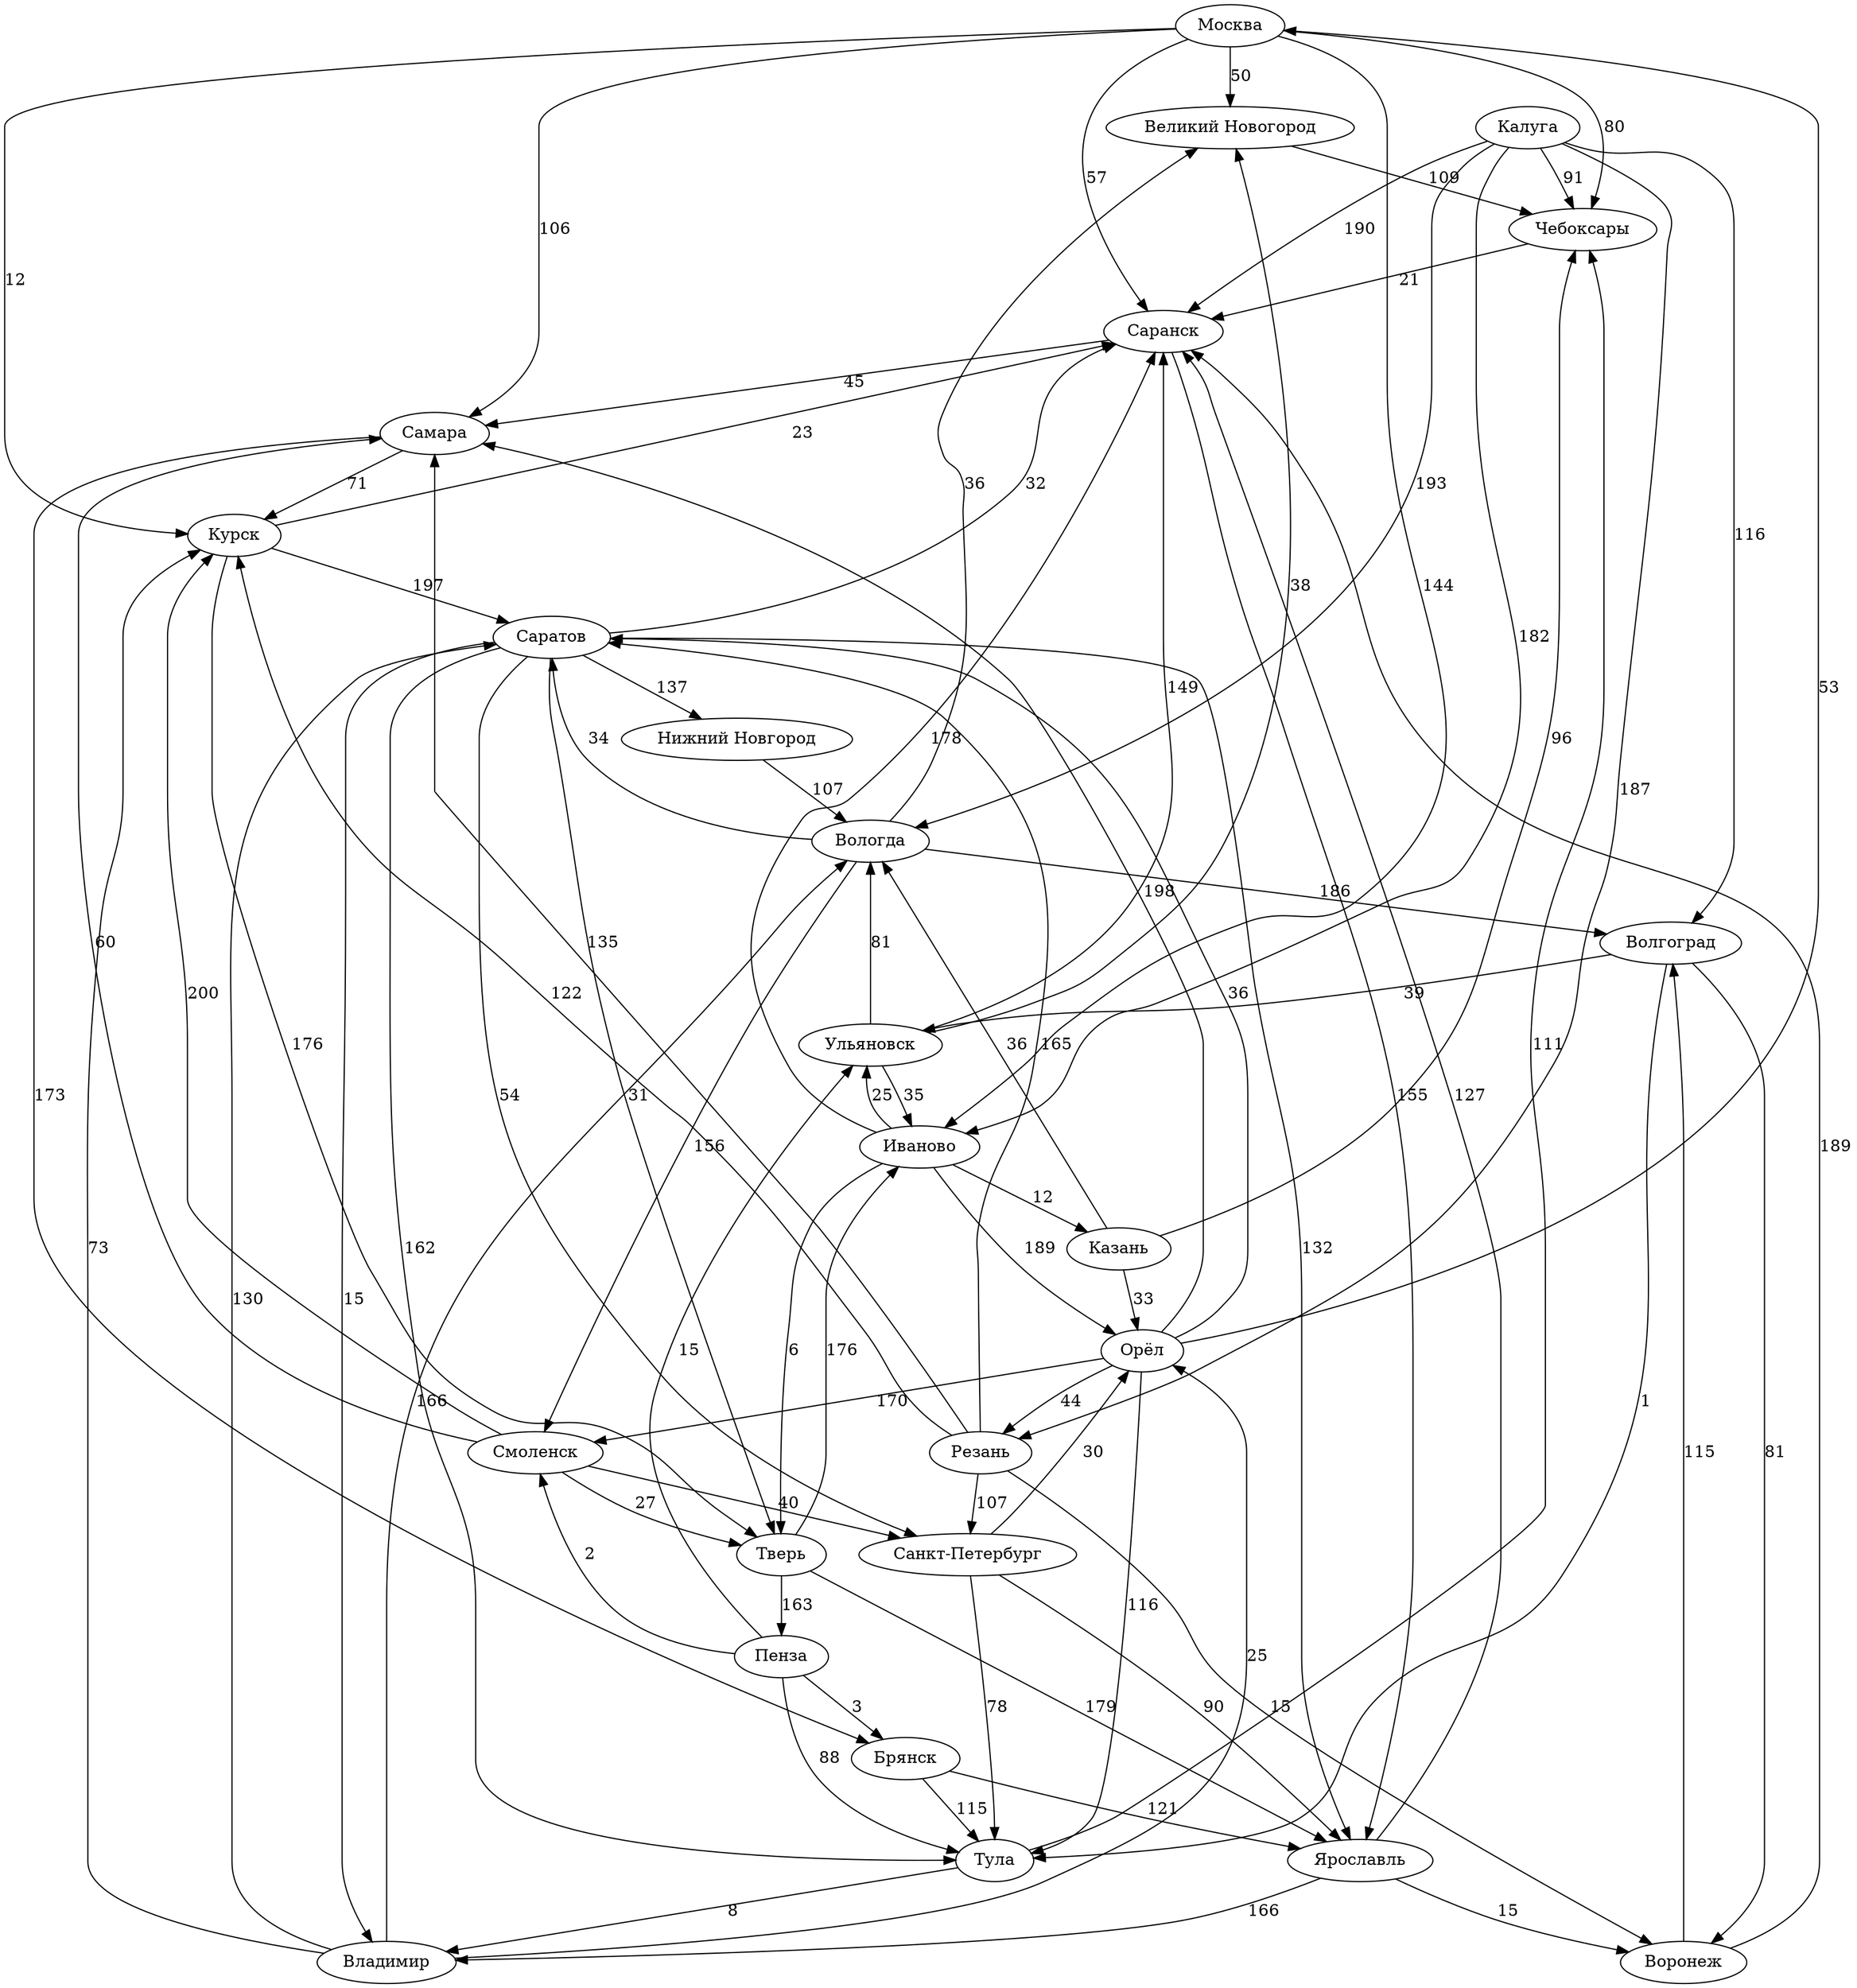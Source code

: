 digraph {
"Москва" -> "Великий Новогород" [label="50"]
"Москва" -> "Иваново" [label="144"]
"Москва" -> "Чебоксары" [label="80"]
"Москва" -> "Самара" [label="106"]
"Москва" -> "Саранск" [label="57"]
"Москва" -> "Курск" [label="12"]
"Великий Новогород" -> "Чебоксары" [label="109"]
"Иваново" -> "Тверь" [label="6"]
"Иваново" -> "Казань" [label="12"]
"Иваново" -> "Ульяновск" [label="25"]
"Иваново" -> "Саранск" [label="178"]
"Иваново" -> "Орёл" [label="189"]
"Чебоксары" -> "Саранск" [label="21"]
"Самара" -> "Курск" [label="71"]
"Самара" -> "Брянск" [label="173"]
"Саранск" -> "Ярославль" [label="155"]
"Саранск" -> "Самара" [label="45"]
"Курск" -> "Тверь" [label="176"]
"Курск" -> "Саранск" [label="23"]
"Курск" -> "Саратов" [label="197"]
"Орёл" -> "Москва" [label="53"]
"Орёл" -> "Самара" [label="198"]
"Орёл" -> "Саратов" [label="36"]
"Орёл" -> "Тула" [label="116"]
"Орёл" -> "Резань" [label="44"]
"Орёл" -> "Смоленск" [label="170"]
"Тверь" -> "Ярославль" [label="179"]
"Тверь" -> "Иваново" [label="176"]
"Тверь" -> "Пенза" [label="163"]
"Ярославль" -> "Владимир" [label="166"]
"Ярославль" -> "Саранск" [label="127"]
"Ярославль" -> "Воронеж" [label="15"]
"Пенза" -> "Ульяновск" [label="15"]
"Пенза" -> "Тула" [label="88"]
"Пенза" -> "Брянск" [label="3"]
"Пенза" -> "Смоленск" [label="2"]
"Саратов" -> "Тверь" [label="31"]
"Саратов" -> "Санкт-Петербург" [label="54"]
"Саратов" -> "Ярославль" [label="132"]
"Саратов" -> "Владимир" [label="15"]
"Саратов" -> "Нижний Новгород" [label="137"]
"Саратов" -> "Саранск" [label="32"]
"Саратов" -> "Тула" [label="162"]
"Смоленск" -> "Тверь" [label="27"]
"Смоленск" -> "Санкт-Петербург" [label="40"]
"Смоленск" -> "Самара" [label="60"]
"Смоленск" -> "Курск" [label="200"]
"Вологда" -> "Великий Новогород" [label="36"]
"Вологда" -> "Саратов" [label="34"]
"Вологда" -> "Волгоград" [label="186"]
"Вологда" -> "Смоленск" [label="156"]
"Ульяновск" -> "Великий Новогород" [label="38"]
"Ульяновск" -> "Вологда" [label="81"]
"Ульяновск" -> "Иваново" [label="35"]
"Ульяновск" -> "Саранск" [label="149"]
"Санкт-Петербург" -> "Ярославль" [label="90"]
"Санкт-Петербург" -> "Орёл" [label="30"]
"Санкт-Петербург" -> "Тула" [label="78"]
"Тула" -> "Владимир" [label="8"]
"Тула" -> "Чебоксары" [label="111"]
"Резань" -> "Санкт-Петербург" [label="107"]
"Резань" -> "Самара" [label="135"]
"Резань" -> "Саратов" [label="165"]
"Резань" -> "Воронеж" [label="15"]
"Резань" -> "Курск" [label="122"]
"Владимир" -> "Вологда" [label="166"]
"Владимир" -> "Саратов" [label="130"]
"Владимир" -> "Курск" [label="73"]
"Владимир" -> "Орёл" [label="25"]
"Воронеж" -> "Саранск" [label="189"]
"Воронеж" -> "Волгоград" [label="115"]
"Брянск" -> "Ярославль" [label="121"]
"Брянск" -> "Тула" [label="115"]
"Нижний Новгород" -> "Вологда" [label="107"]
"Казань" -> "Вологда" [label="36"]
"Казань" -> "Чебоксары" [label="96"]
"Казань" -> "Орёл" [label="33"]
"Волгоград" -> "Ульяновск" [label="39"]
"Волгоград" -> "Воронеж" [label="81"]
"Волгоград" -> "Тула" [label="1"]
"Калуга" -> "Вологда" [label="193"]
"Калуга" -> "Иваново" [label="182"]
"Калуга" -> "Чебоксары" [label="91"]
"Калуга" -> "Саранск" [label="190"]
"Калуга" -> "Волгоград" [label="116"]
"Калуга" -> "Резань" [label="187"]
}
